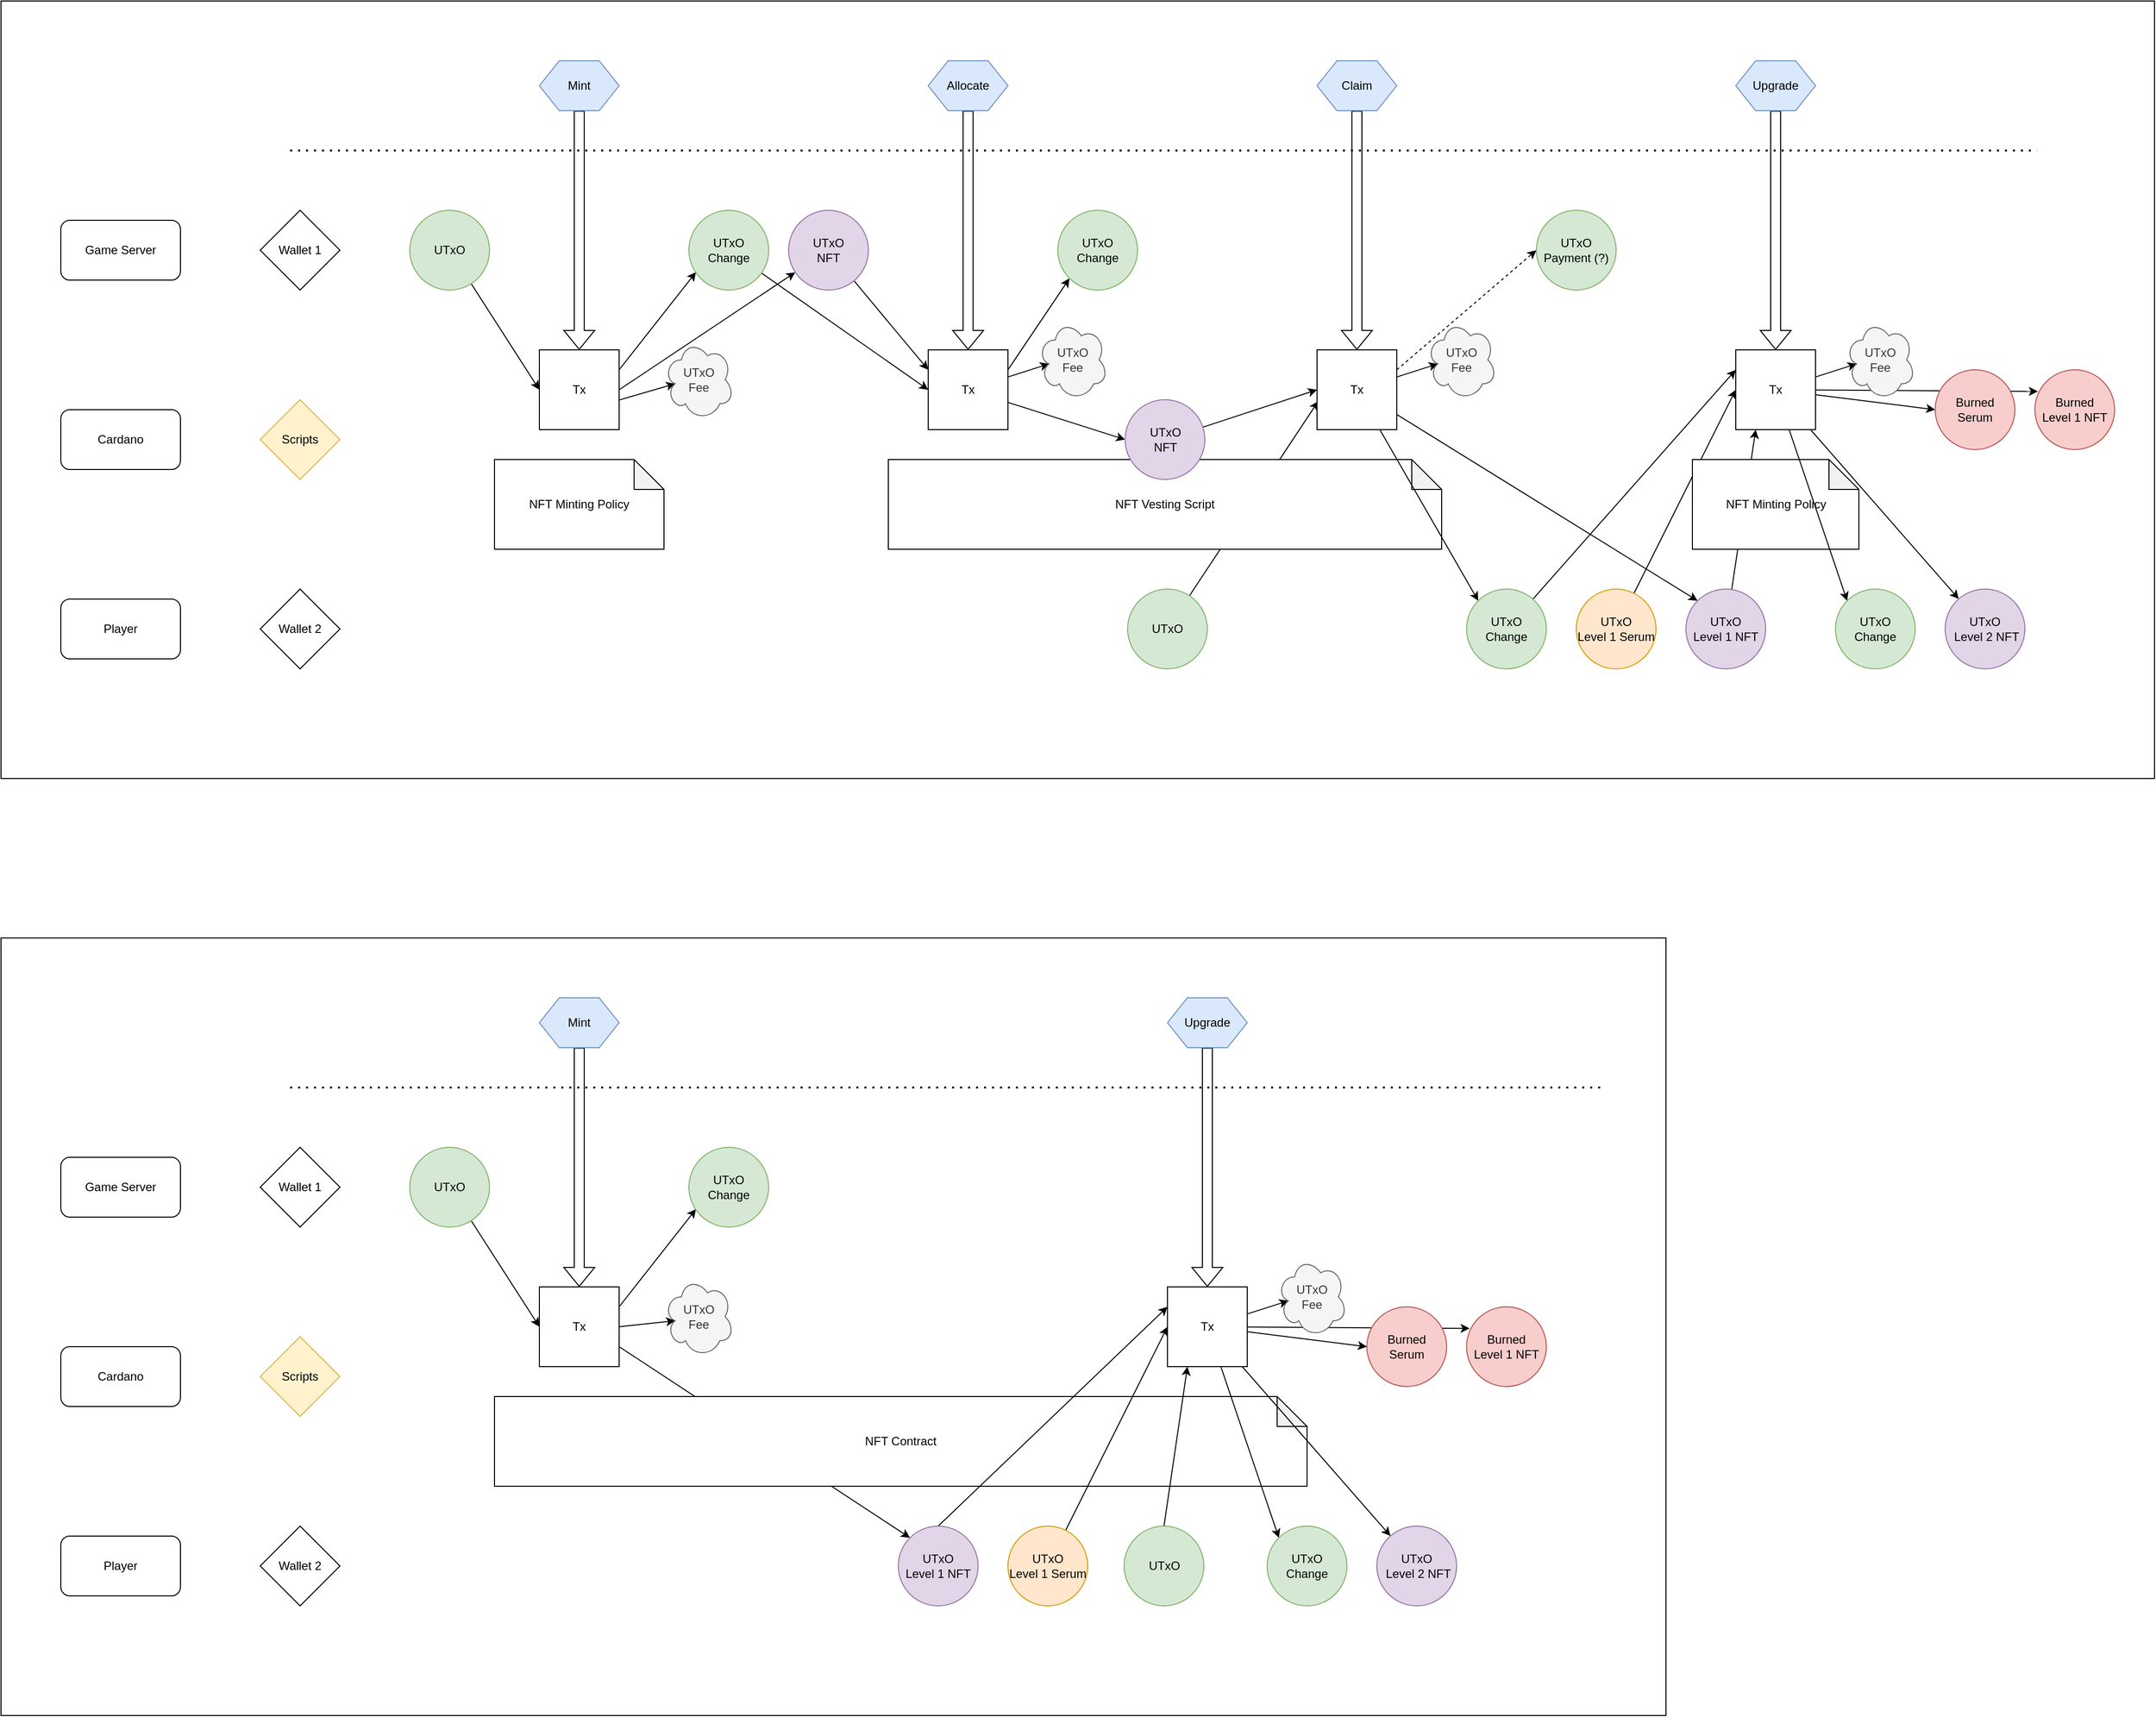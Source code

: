 <mxfile version="20.4.0" type="github">
  <diagram id="_18Xu5Pd03aXYA_1ivHa" name="EUTxOs">
    <mxGraphModel dx="2490" dy="2086" grid="1" gridSize="10" guides="1" tooltips="1" connect="1" arrows="1" fold="1" page="1" pageScale="1" pageWidth="850" pageHeight="1100" math="0" shadow="0">
      <root>
        <mxCell id="0" />
        <mxCell id="1" parent="0" />
        <mxCell id="jla-XHHIiDj-JaYwLYAd-69" value="" style="rounded=0;whiteSpace=wrap;html=1;" parent="1" vertex="1">
          <mxGeometry x="-290" y="-840" width="2160" height="780" as="geometry" />
        </mxCell>
        <mxCell id="jla-XHHIiDj-JaYwLYAd-25" style="edgeStyle=none;rounded=0;orthogonalLoop=1;jettySize=auto;html=1;entryX=0.015;entryY=0.644;entryDx=0;entryDy=0;entryPerimeter=0;" parent="1" source="jla-XHHIiDj-JaYwLYAd-24" target="jla-XHHIiDj-JaYwLYAd-20" edge="1">
          <mxGeometry relative="1" as="geometry" />
        </mxCell>
        <mxCell id="jla-XHHIiDj-JaYwLYAd-51" style="edgeStyle=none;rounded=0;orthogonalLoop=1;jettySize=auto;html=1;entryX=0;entryY=0.5;entryDx=0;entryDy=0;" parent="1" source="jla-XHHIiDj-JaYwLYAd-50" target="jla-XHHIiDj-JaYwLYAd-46" edge="1">
          <mxGeometry relative="1" as="geometry" />
        </mxCell>
        <mxCell id="jla-XHHIiDj-JaYwLYAd-47" style="edgeStyle=none;rounded=0;orthogonalLoop=1;jettySize=auto;html=1;entryX=0.25;entryY=1;entryDx=0;entryDy=0;" parent="1" source="jla-XHHIiDj-JaYwLYAd-26" target="jla-XHHIiDj-JaYwLYAd-46" edge="1">
          <mxGeometry relative="1" as="geometry" />
        </mxCell>
        <mxCell id="jla-XHHIiDj-JaYwLYAd-48" value="NFT Minting Policy" style="shape=note;whiteSpace=wrap;html=1;backgroundOutline=1;darkOpacity=0.05;" parent="1" vertex="1">
          <mxGeometry x="1406.5" y="-380" width="167" height="90" as="geometry" />
        </mxCell>
        <mxCell id="jla-XHHIiDj-JaYwLYAd-5" style="rounded=0;orthogonalLoop=1;jettySize=auto;html=1;entryX=0;entryY=0.5;entryDx=0;entryDy=0;" parent="1" source="jla-XHHIiDj-JaYwLYAd-1" target="jla-XHHIiDj-JaYwLYAd-2" edge="1">
          <mxGeometry relative="1" as="geometry" />
        </mxCell>
        <mxCell id="jla-XHHIiDj-JaYwLYAd-1" value="UTxO" style="ellipse;whiteSpace=wrap;html=1;aspect=fixed;fillColor=#d5e8d4;strokeColor=#82b366;" parent="1" vertex="1">
          <mxGeometry x="120" y="-630" width="80" height="80" as="geometry" />
        </mxCell>
        <mxCell id="jla-XHHIiDj-JaYwLYAd-11" style="edgeStyle=none;rounded=0;orthogonalLoop=1;jettySize=auto;html=1;exitX=1;exitY=0.5;exitDx=0;exitDy=0;" parent="1" source="jla-XHHIiDj-JaYwLYAd-2" target="jla-XHHIiDj-JaYwLYAd-10" edge="1">
          <mxGeometry relative="1" as="geometry" />
        </mxCell>
        <mxCell id="jla-XHHIiDj-JaYwLYAd-13" style="edgeStyle=none;rounded=0;orthogonalLoop=1;jettySize=auto;html=1;exitX=1;exitY=0.25;exitDx=0;exitDy=0;entryX=0.088;entryY=0.775;entryDx=0;entryDy=0;entryPerimeter=0;" parent="1" source="jla-XHHIiDj-JaYwLYAd-2" target="jla-XHHIiDj-JaYwLYAd-12" edge="1">
          <mxGeometry relative="1" as="geometry" />
        </mxCell>
        <mxCell id="jla-XHHIiDj-JaYwLYAd-3" value="Wallet 2" style="rhombus;whiteSpace=wrap;html=1;" parent="1" vertex="1">
          <mxGeometry x="-30" y="-250" width="80" height="80" as="geometry" />
        </mxCell>
        <mxCell id="jla-XHHIiDj-JaYwLYAd-4" value="Wallet 1" style="rhombus;whiteSpace=wrap;html=1;" parent="1" vertex="1">
          <mxGeometry x="-30" y="-630" width="80" height="80" as="geometry" />
        </mxCell>
        <mxCell id="jla-XHHIiDj-JaYwLYAd-16" style="edgeStyle=none;rounded=0;orthogonalLoop=1;jettySize=auto;html=1;entryX=0.5;entryY=0;entryDx=0;entryDy=0;shape=flexArrow;" parent="1" source="jla-XHHIiDj-JaYwLYAd-9" target="jla-XHHIiDj-JaYwLYAd-2" edge="1">
          <mxGeometry relative="1" as="geometry" />
        </mxCell>
        <mxCell id="jla-XHHIiDj-JaYwLYAd-9" value="Mint" style="shape=hexagon;perimeter=hexagonPerimeter2;whiteSpace=wrap;html=1;fixedSize=1;fillColor=#dae8fc;strokeColor=#6c8ebf;" parent="1" vertex="1">
          <mxGeometry x="250" y="-780" width="80" height="50" as="geometry" />
        </mxCell>
        <mxCell id="jla-XHHIiDj-JaYwLYAd-33" style="edgeStyle=none;rounded=0;orthogonalLoop=1;jettySize=auto;html=1;entryX=0;entryY=0.25;entryDx=0;entryDy=0;" parent="1" source="jla-XHHIiDj-JaYwLYAd-10" target="jla-XHHIiDj-JaYwLYAd-32" edge="1">
          <mxGeometry relative="1" as="geometry" />
        </mxCell>
        <mxCell id="jla-XHHIiDj-JaYwLYAd-10" value="UTxO&lt;br&gt;NFT" style="ellipse;whiteSpace=wrap;html=1;aspect=fixed;fillColor=#e1d5e7;strokeColor=#9673a6;" parent="1" vertex="1">
          <mxGeometry x="500" y="-630" width="80" height="80" as="geometry" />
        </mxCell>
        <mxCell id="jla-XHHIiDj-JaYwLYAd-37" style="edgeStyle=none;rounded=0;orthogonalLoop=1;jettySize=auto;html=1;entryX=0;entryY=0.5;entryDx=0;entryDy=0;" parent="1" source="jla-XHHIiDj-JaYwLYAd-12" target="jla-XHHIiDj-JaYwLYAd-32" edge="1">
          <mxGeometry relative="1" as="geometry" />
        </mxCell>
        <mxCell id="jla-XHHIiDj-JaYwLYAd-12" value="UTxO&lt;br&gt;Change" style="ellipse;whiteSpace=wrap;html=1;aspect=fixed;fillColor=#d5e8d4;strokeColor=#82b366;" parent="1" vertex="1">
          <mxGeometry x="400" y="-630" width="80" height="80" as="geometry" />
        </mxCell>
        <mxCell id="jla-XHHIiDj-JaYwLYAd-14" value="NFT Minting Policy" style="shape=note;whiteSpace=wrap;html=1;backgroundOutline=1;darkOpacity=0.05;" parent="1" vertex="1">
          <mxGeometry x="205" y="-380" width="170" height="90" as="geometry" />
        </mxCell>
        <mxCell id="jla-XHHIiDj-JaYwLYAd-15" value="" style="endArrow=none;dashed=1;html=1;dashPattern=1 3;strokeWidth=2;rounded=0;" parent="1" edge="1">
          <mxGeometry width="50" height="50" relative="1" as="geometry">
            <mxPoint y="-690" as="sourcePoint" />
            <mxPoint x="1752.105" y="-690" as="targetPoint" />
          </mxGeometry>
        </mxCell>
        <mxCell id="jla-XHHIiDj-JaYwLYAd-65" style="edgeStyle=none;rounded=0;orthogonalLoop=1;jettySize=auto;html=1;entryX=0.16;entryY=0.55;entryDx=0;entryDy=0;entryPerimeter=0;exitX=0.989;exitY=0.632;exitDx=0;exitDy=0;exitPerimeter=0;" parent="1" source="jla-XHHIiDj-JaYwLYAd-2" target="jla-XHHIiDj-JaYwLYAd-64" edge="1">
          <mxGeometry relative="1" as="geometry" />
        </mxCell>
        <mxCell id="jla-XHHIiDj-JaYwLYAd-2" value="Tx" style="whiteSpace=wrap;html=1;aspect=fixed;" parent="1" vertex="1">
          <mxGeometry x="250" y="-490" width="80" height="80" as="geometry" />
        </mxCell>
        <mxCell id="jla-XHHIiDj-JaYwLYAd-21" style="edgeStyle=none;shape=flexArrow;rounded=0;orthogonalLoop=1;jettySize=auto;html=1;entryX=0.5;entryY=0;entryDx=0;entryDy=0;" parent="1" source="jla-XHHIiDj-JaYwLYAd-18" target="jla-XHHIiDj-JaYwLYAd-20" edge="1">
          <mxGeometry relative="1" as="geometry" />
        </mxCell>
        <mxCell id="jla-XHHIiDj-JaYwLYAd-18" value="Claim" style="shape=hexagon;perimeter=hexagonPerimeter2;whiteSpace=wrap;html=1;fixedSize=1;fillColor=#dae8fc;strokeColor=#6c8ebf;" parent="1" vertex="1">
          <mxGeometry x="1030" y="-780" width="80" height="50" as="geometry" />
        </mxCell>
        <mxCell id="jla-XHHIiDj-JaYwLYAd-19" value="Scripts" style="rhombus;whiteSpace=wrap;html=1;fillColor=#fff2cc;strokeColor=#d6b656;" parent="1" vertex="1">
          <mxGeometry x="-30" y="-440" width="80" height="80" as="geometry" />
        </mxCell>
        <mxCell id="jla-XHHIiDj-JaYwLYAd-23" value="NFT Vesting Script" style="shape=note;whiteSpace=wrap;html=1;backgroundOutline=1;darkOpacity=0.05;" parent="1" vertex="1">
          <mxGeometry x="600" y="-380" width="555" height="90" as="geometry" />
        </mxCell>
        <mxCell id="jla-XHHIiDj-JaYwLYAd-27" style="edgeStyle=none;rounded=0;orthogonalLoop=1;jettySize=auto;html=1;entryX=0;entryY=0;entryDx=0;entryDy=0;" parent="1" source="jla-XHHIiDj-JaYwLYAd-20" target="jla-XHHIiDj-JaYwLYAd-26" edge="1">
          <mxGeometry relative="1" as="geometry" />
        </mxCell>
        <mxCell id="jla-XHHIiDj-JaYwLYAd-29" style="edgeStyle=none;rounded=0;orthogonalLoop=1;jettySize=auto;html=1;exitX=1;exitY=0.25;exitDx=0;exitDy=0;entryX=0;entryY=0.5;entryDx=0;entryDy=0;dashed=1;" parent="1" source="jla-XHHIiDj-JaYwLYAd-20" target="jla-XHHIiDj-JaYwLYAd-28" edge="1">
          <mxGeometry relative="1" as="geometry" />
        </mxCell>
        <mxCell id="jla-XHHIiDj-JaYwLYAd-43" style="edgeStyle=none;rounded=0;orthogonalLoop=1;jettySize=auto;html=1;entryX=0;entryY=0;entryDx=0;entryDy=0;" parent="1" source="jla-XHHIiDj-JaYwLYAd-20" target="jla-XHHIiDj-JaYwLYAd-42" edge="1">
          <mxGeometry relative="1" as="geometry" />
        </mxCell>
        <mxCell id="jla-XHHIiDj-JaYwLYAd-61" style="edgeStyle=none;rounded=0;orthogonalLoop=1;jettySize=auto;html=1;entryX=0.16;entryY=0.55;entryDx=0;entryDy=0;entryPerimeter=0;" parent="1" source="jla-XHHIiDj-JaYwLYAd-20" target="jla-XHHIiDj-JaYwLYAd-60" edge="1">
          <mxGeometry relative="1" as="geometry" />
        </mxCell>
        <mxCell id="jla-XHHIiDj-JaYwLYAd-20" value="Tx" style="whiteSpace=wrap;html=1;aspect=fixed;" parent="1" vertex="1">
          <mxGeometry x="1030" y="-490" width="80" height="80" as="geometry" />
        </mxCell>
        <mxCell id="jla-XHHIiDj-JaYwLYAd-24" value="UTxO" style="ellipse;whiteSpace=wrap;html=1;aspect=fixed;fillColor=#d5e8d4;strokeColor=#82b366;" parent="1" vertex="1">
          <mxGeometry x="840" y="-250" width="80" height="80" as="geometry" />
        </mxCell>
        <mxCell id="jla-XHHIiDj-JaYwLYAd-26" value="UTxO&lt;br&gt;Level 1 NFT" style="ellipse;whiteSpace=wrap;html=1;aspect=fixed;fillColor=#e1d5e7;strokeColor=#9673a6;" parent="1" vertex="1">
          <mxGeometry x="1400" y="-250" width="80" height="80" as="geometry" />
        </mxCell>
        <mxCell id="jla-XHHIiDj-JaYwLYAd-28" value="UTxO&lt;br&gt;Payment (?)" style="ellipse;whiteSpace=wrap;html=1;aspect=fixed;fillColor=#d5e8d4;strokeColor=#82b366;" parent="1" vertex="1">
          <mxGeometry x="1250" y="-630" width="80" height="80" as="geometry" />
        </mxCell>
        <mxCell id="jla-XHHIiDj-JaYwLYAd-34" style="edgeStyle=none;rounded=0;orthogonalLoop=1;jettySize=auto;html=1;entryX=0.5;entryY=0;entryDx=0;entryDy=0;shape=flexArrow;" parent="1" source="jla-XHHIiDj-JaYwLYAd-30" target="jla-XHHIiDj-JaYwLYAd-32" edge="1">
          <mxGeometry relative="1" as="geometry" />
        </mxCell>
        <mxCell id="jla-XHHIiDj-JaYwLYAd-30" value="Allocate" style="shape=hexagon;perimeter=hexagonPerimeter2;whiteSpace=wrap;html=1;fixedSize=1;fillColor=#dae8fc;strokeColor=#6c8ebf;" parent="1" vertex="1">
          <mxGeometry x="640" y="-780" width="80" height="50" as="geometry" />
        </mxCell>
        <mxCell id="jla-XHHIiDj-JaYwLYAd-36" style="edgeStyle=none;rounded=0;orthogonalLoop=1;jettySize=auto;html=1;exitX=1;exitY=0.25;exitDx=0;exitDy=0;entryX=0;entryY=1;entryDx=0;entryDy=0;" parent="1" source="jla-XHHIiDj-JaYwLYAd-32" target="jla-XHHIiDj-JaYwLYAd-35" edge="1">
          <mxGeometry relative="1" as="geometry" />
        </mxCell>
        <mxCell id="jla-XHHIiDj-JaYwLYAd-40" style="edgeStyle=none;rounded=0;orthogonalLoop=1;jettySize=auto;html=1;entryX=0;entryY=0.5;entryDx=0;entryDy=0;" parent="1" source="jla-XHHIiDj-JaYwLYAd-32" target="jla-XHHIiDj-JaYwLYAd-38" edge="1">
          <mxGeometry relative="1" as="geometry" />
        </mxCell>
        <mxCell id="jla-XHHIiDj-JaYwLYAd-63" style="edgeStyle=none;rounded=0;orthogonalLoop=1;jettySize=auto;html=1;entryX=0.16;entryY=0.55;entryDx=0;entryDy=0;entryPerimeter=0;" parent="1" source="jla-XHHIiDj-JaYwLYAd-32" target="jla-XHHIiDj-JaYwLYAd-62" edge="1">
          <mxGeometry relative="1" as="geometry" />
        </mxCell>
        <mxCell id="jla-XHHIiDj-JaYwLYAd-32" value="Tx" style="whiteSpace=wrap;html=1;aspect=fixed;" parent="1" vertex="1">
          <mxGeometry x="640" y="-490" width="80" height="80" as="geometry" />
        </mxCell>
        <mxCell id="jla-XHHIiDj-JaYwLYAd-35" value="UTxO&lt;br&gt;Change" style="ellipse;whiteSpace=wrap;html=1;aspect=fixed;fillColor=#d5e8d4;strokeColor=#82b366;" parent="1" vertex="1">
          <mxGeometry x="770" y="-630" width="80" height="80" as="geometry" />
        </mxCell>
        <mxCell id="jla-XHHIiDj-JaYwLYAd-41" style="edgeStyle=none;rounded=0;orthogonalLoop=1;jettySize=auto;html=1;entryX=0;entryY=0.5;entryDx=0;entryDy=0;" parent="1" source="jla-XHHIiDj-JaYwLYAd-38" target="jla-XHHIiDj-JaYwLYAd-20" edge="1">
          <mxGeometry relative="1" as="geometry" />
        </mxCell>
        <mxCell id="jla-XHHIiDj-JaYwLYAd-38" value="UTxO&lt;br&gt;NFT" style="ellipse;whiteSpace=wrap;html=1;aspect=fixed;fillColor=#e1d5e7;strokeColor=#9673a6;" parent="1" vertex="1">
          <mxGeometry x="837.5" y="-440" width="80" height="80" as="geometry" />
        </mxCell>
        <mxCell id="jla-XHHIiDj-JaYwLYAd-52" style="edgeStyle=none;rounded=0;orthogonalLoop=1;jettySize=auto;html=1;entryX=0;entryY=0.25;entryDx=0;entryDy=0;" parent="1" source="jla-XHHIiDj-JaYwLYAd-42" target="jla-XHHIiDj-JaYwLYAd-46" edge="1">
          <mxGeometry relative="1" as="geometry" />
        </mxCell>
        <mxCell id="jla-XHHIiDj-JaYwLYAd-42" value="UTxO&lt;br&gt;Change" style="ellipse;whiteSpace=wrap;html=1;aspect=fixed;fillColor=#d5e8d4;strokeColor=#82b366;" parent="1" vertex="1">
          <mxGeometry x="1180" y="-250" width="80" height="80" as="geometry" />
        </mxCell>
        <mxCell id="jla-XHHIiDj-JaYwLYAd-44" style="edgeStyle=none;shape=flexArrow;rounded=0;orthogonalLoop=1;jettySize=auto;html=1;entryX=0.5;entryY=0;entryDx=0;entryDy=0;" parent="1" source="jla-XHHIiDj-JaYwLYAd-45" target="jla-XHHIiDj-JaYwLYAd-46" edge="1">
          <mxGeometry relative="1" as="geometry" />
        </mxCell>
        <mxCell id="jla-XHHIiDj-JaYwLYAd-45" value="Upgrade" style="shape=hexagon;perimeter=hexagonPerimeter2;whiteSpace=wrap;html=1;fixedSize=1;fillColor=#dae8fc;strokeColor=#6c8ebf;" parent="1" vertex="1">
          <mxGeometry x="1450" y="-780" width="80" height="50" as="geometry" />
        </mxCell>
        <mxCell id="jla-XHHIiDj-JaYwLYAd-55" style="edgeStyle=none;rounded=0;orthogonalLoop=1;jettySize=auto;html=1;entryX=0;entryY=0;entryDx=0;entryDy=0;" parent="1" source="jla-XHHIiDj-JaYwLYAd-46" target="jla-XHHIiDj-JaYwLYAd-54" edge="1">
          <mxGeometry relative="1" as="geometry" />
        </mxCell>
        <mxCell id="jla-XHHIiDj-JaYwLYAd-56" style="edgeStyle=none;rounded=0;orthogonalLoop=1;jettySize=auto;html=1;" parent="1" source="jla-XHHIiDj-JaYwLYAd-46" target="jla-XHHIiDj-JaYwLYAd-53" edge="1">
          <mxGeometry relative="1" as="geometry" />
        </mxCell>
        <mxCell id="jla-XHHIiDj-JaYwLYAd-58" style="edgeStyle=none;rounded=0;orthogonalLoop=1;jettySize=auto;html=1;entryX=0.16;entryY=0.55;entryDx=0;entryDy=0;entryPerimeter=0;" parent="1" source="jla-XHHIiDj-JaYwLYAd-46" target="jla-XHHIiDj-JaYwLYAd-59" edge="1">
          <mxGeometry relative="1" as="geometry">
            <mxPoint x="1620" y="-480" as="targetPoint" />
          </mxGeometry>
        </mxCell>
        <mxCell id="jla-XHHIiDj-JaYwLYAd-73" style="edgeStyle=none;rounded=0;orthogonalLoop=1;jettySize=auto;html=1;entryX=0;entryY=0.5;entryDx=0;entryDy=0;" parent="1" source="jla-XHHIiDj-JaYwLYAd-46" target="jla-XHHIiDj-JaYwLYAd-71" edge="1">
          <mxGeometry relative="1" as="geometry" />
        </mxCell>
        <mxCell id="jla-XHHIiDj-JaYwLYAd-74" style="edgeStyle=none;rounded=0;orthogonalLoop=1;jettySize=auto;html=1;entryX=0.038;entryY=0.271;entryDx=0;entryDy=0;entryPerimeter=0;" parent="1" source="jla-XHHIiDj-JaYwLYAd-46" target="jla-XHHIiDj-JaYwLYAd-72" edge="1">
          <mxGeometry relative="1" as="geometry" />
        </mxCell>
        <mxCell id="jla-XHHIiDj-JaYwLYAd-46" value="Tx" style="whiteSpace=wrap;html=1;aspect=fixed;" parent="1" vertex="1">
          <mxGeometry x="1450" y="-490" width="80" height="80" as="geometry" />
        </mxCell>
        <mxCell id="jla-XHHIiDj-JaYwLYAd-50" value="UTxO&lt;br&gt;Level 1 Serum" style="ellipse;whiteSpace=wrap;html=1;aspect=fixed;fillColor=#ffe6cc;strokeColor=#d79b00;" parent="1" vertex="1">
          <mxGeometry x="1290" y="-250" width="80" height="80" as="geometry" />
        </mxCell>
        <mxCell id="jla-XHHIiDj-JaYwLYAd-53" value="UTxO&lt;br&gt;&amp;nbsp;Level 2 NFT" style="ellipse;whiteSpace=wrap;html=1;aspect=fixed;fillColor=#e1d5e7;strokeColor=#9673a6;" parent="1" vertex="1">
          <mxGeometry x="1660" y="-250" width="80" height="80" as="geometry" />
        </mxCell>
        <mxCell id="jla-XHHIiDj-JaYwLYAd-54" value="UTxO&lt;br&gt;Change" style="ellipse;whiteSpace=wrap;html=1;aspect=fixed;fillColor=#d5e8d4;strokeColor=#82b366;" parent="1" vertex="1">
          <mxGeometry x="1550" y="-250" width="80" height="80" as="geometry" />
        </mxCell>
        <mxCell id="jla-XHHIiDj-JaYwLYAd-59" value="UTxO &lt;br&gt;Fee" style="ellipse;shape=cloud;whiteSpace=wrap;html=1;fillColor=#f5f5f5;fontColor=#333333;strokeColor=#666666;" parent="1" vertex="1">
          <mxGeometry x="1560" y="-520" width="70" height="80" as="geometry" />
        </mxCell>
        <mxCell id="jla-XHHIiDj-JaYwLYAd-60" value="UTxO &lt;br&gt;Fee" style="ellipse;shape=cloud;whiteSpace=wrap;html=1;fillColor=#f5f5f5;fontColor=#333333;strokeColor=#666666;" parent="1" vertex="1">
          <mxGeometry x="1140" y="-520" width="70" height="80" as="geometry" />
        </mxCell>
        <mxCell id="jla-XHHIiDj-JaYwLYAd-62" value="UTxO &lt;br&gt;Fee" style="ellipse;shape=cloud;whiteSpace=wrap;html=1;fillColor=#f5f5f5;fontColor=#333333;strokeColor=#666666;" parent="1" vertex="1">
          <mxGeometry x="750" y="-520" width="70" height="80" as="geometry" />
        </mxCell>
        <mxCell id="jla-XHHIiDj-JaYwLYAd-64" value="UTxO &lt;br&gt;Fee" style="ellipse;shape=cloud;whiteSpace=wrap;html=1;fillColor=#f5f5f5;fontColor=#333333;strokeColor=#666666;" parent="1" vertex="1">
          <mxGeometry x="375" y="-500" width="70" height="80" as="geometry" />
        </mxCell>
        <mxCell id="jla-XHHIiDj-JaYwLYAd-66" value="Game Server" style="rounded=1;whiteSpace=wrap;html=1;" parent="1" vertex="1">
          <mxGeometry x="-230" y="-620" width="120" height="60" as="geometry" />
        </mxCell>
        <mxCell id="jla-XHHIiDj-JaYwLYAd-67" value="Cardano" style="rounded=1;whiteSpace=wrap;html=1;" parent="1" vertex="1">
          <mxGeometry x="-230" y="-430" width="120" height="60" as="geometry" />
        </mxCell>
        <mxCell id="jla-XHHIiDj-JaYwLYAd-68" value="Player" style="rounded=1;whiteSpace=wrap;html=1;" parent="1" vertex="1">
          <mxGeometry x="-230" y="-240" width="120" height="60" as="geometry" />
        </mxCell>
        <mxCell id="jla-XHHIiDj-JaYwLYAd-71" value="Burned&lt;br&gt;Serum" style="ellipse;whiteSpace=wrap;html=1;aspect=fixed;fillColor=#f8cecc;strokeColor=#b85450;" parent="1" vertex="1">
          <mxGeometry x="1650" y="-470" width="80" height="80" as="geometry" />
        </mxCell>
        <mxCell id="jla-XHHIiDj-JaYwLYAd-72" value="Burned&lt;br&gt;Level 1 NFT" style="ellipse;whiteSpace=wrap;html=1;aspect=fixed;fillColor=#f8cecc;strokeColor=#b85450;" parent="1" vertex="1">
          <mxGeometry x="1750" y="-470" width="80" height="80" as="geometry" />
        </mxCell>
        <mxCell id="S2Ig9NhmFYQubRv06aPo-1" value="" style="rounded=0;whiteSpace=wrap;html=1;" vertex="1" parent="1">
          <mxGeometry x="-290" y="100" width="1670" height="780" as="geometry" />
        </mxCell>
        <mxCell id="S2Ig9NhmFYQubRv06aPo-3" style="rounded=0;orthogonalLoop=1;jettySize=auto;html=1;entryX=0;entryY=0.5;entryDx=0;entryDy=0;" edge="1" parent="1" source="S2Ig9NhmFYQubRv06aPo-4" target="S2Ig9NhmFYQubRv06aPo-18">
          <mxGeometry relative="1" as="geometry" />
        </mxCell>
        <mxCell id="S2Ig9NhmFYQubRv06aPo-4" value="UTxO" style="ellipse;whiteSpace=wrap;html=1;aspect=fixed;fillColor=#d5e8d4;strokeColor=#82b366;" vertex="1" parent="1">
          <mxGeometry x="120" y="310" width="80" height="80" as="geometry" />
        </mxCell>
        <mxCell id="S2Ig9NhmFYQubRv06aPo-5" style="edgeStyle=none;rounded=0;orthogonalLoop=1;jettySize=auto;html=1;exitX=1;exitY=0.75;exitDx=0;exitDy=0;entryX=0;entryY=0;entryDx=0;entryDy=0;" edge="1" parent="1" source="S2Ig9NhmFYQubRv06aPo-18" target="S2Ig9NhmFYQubRv06aPo-66">
          <mxGeometry relative="1" as="geometry">
            <mxPoint x="1403.04" y="716.32" as="targetPoint" />
          </mxGeometry>
        </mxCell>
        <mxCell id="S2Ig9NhmFYQubRv06aPo-6" style="edgeStyle=none;rounded=0;orthogonalLoop=1;jettySize=auto;html=1;exitX=1;exitY=0.25;exitDx=0;exitDy=0;entryX=0.088;entryY=0.775;entryDx=0;entryDy=0;entryPerimeter=0;" edge="1" parent="1" source="S2Ig9NhmFYQubRv06aPo-18" target="S2Ig9NhmFYQubRv06aPo-14">
          <mxGeometry relative="1" as="geometry" />
        </mxCell>
        <mxCell id="S2Ig9NhmFYQubRv06aPo-7" value="Wallet 2" style="rhombus;whiteSpace=wrap;html=1;" vertex="1" parent="1">
          <mxGeometry x="-30" y="690" width="80" height="80" as="geometry" />
        </mxCell>
        <mxCell id="S2Ig9NhmFYQubRv06aPo-8" value="Wallet 1" style="rhombus;whiteSpace=wrap;html=1;" vertex="1" parent="1">
          <mxGeometry x="-30" y="310" width="80" height="80" as="geometry" />
        </mxCell>
        <mxCell id="S2Ig9NhmFYQubRv06aPo-9" style="edgeStyle=none;rounded=0;orthogonalLoop=1;jettySize=auto;html=1;entryX=0.5;entryY=0;entryDx=0;entryDy=0;shape=flexArrow;" edge="1" parent="1" source="S2Ig9NhmFYQubRv06aPo-10" target="S2Ig9NhmFYQubRv06aPo-18">
          <mxGeometry relative="1" as="geometry" />
        </mxCell>
        <mxCell id="S2Ig9NhmFYQubRv06aPo-10" value="Mint" style="shape=hexagon;perimeter=hexagonPerimeter2;whiteSpace=wrap;html=1;fixedSize=1;fillColor=#dae8fc;strokeColor=#6c8ebf;" vertex="1" parent="1">
          <mxGeometry x="250" y="160" width="80" height="50" as="geometry" />
        </mxCell>
        <mxCell id="S2Ig9NhmFYQubRv06aPo-14" value="UTxO&lt;br&gt;Change" style="ellipse;whiteSpace=wrap;html=1;aspect=fixed;fillColor=#d5e8d4;strokeColor=#82b366;" vertex="1" parent="1">
          <mxGeometry x="400" y="310" width="80" height="80" as="geometry" />
        </mxCell>
        <mxCell id="S2Ig9NhmFYQubRv06aPo-15" value="NFT Contract" style="shape=note;whiteSpace=wrap;html=1;backgroundOutline=1;darkOpacity=0.05;" vertex="1" parent="1">
          <mxGeometry x="205" y="560" width="815" height="90" as="geometry" />
        </mxCell>
        <mxCell id="S2Ig9NhmFYQubRv06aPo-16" value="" style="endArrow=none;dashed=1;html=1;dashPattern=1 3;strokeWidth=2;rounded=0;" edge="1" parent="1">
          <mxGeometry width="50" height="50" relative="1" as="geometry">
            <mxPoint y="250" as="sourcePoint" />
            <mxPoint x="1320" y="250" as="targetPoint" />
          </mxGeometry>
        </mxCell>
        <mxCell id="S2Ig9NhmFYQubRv06aPo-17" style="edgeStyle=none;rounded=0;orthogonalLoop=1;jettySize=auto;html=1;entryX=0.16;entryY=0.55;entryDx=0;entryDy=0;entryPerimeter=0;exitX=1;exitY=0.5;exitDx=0;exitDy=0;" edge="1" parent="1" source="S2Ig9NhmFYQubRv06aPo-18" target="S2Ig9NhmFYQubRv06aPo-59">
          <mxGeometry relative="1" as="geometry" />
        </mxCell>
        <mxCell id="S2Ig9NhmFYQubRv06aPo-18" value="Tx" style="whiteSpace=wrap;html=1;aspect=fixed;" vertex="1" parent="1">
          <mxGeometry x="250" y="450" width="80" height="80" as="geometry" />
        </mxCell>
        <mxCell id="S2Ig9NhmFYQubRv06aPo-21" value="Scripts" style="rhombus;whiteSpace=wrap;html=1;fillColor=#fff2cc;strokeColor=#d6b656;" vertex="1" parent="1">
          <mxGeometry x="-30" y="500" width="80" height="80" as="geometry" />
        </mxCell>
        <mxCell id="S2Ig9NhmFYQubRv06aPo-30" style="edgeStyle=none;rounded=0;orthogonalLoop=1;jettySize=auto;html=1;entryX=0.25;entryY=1;entryDx=0;entryDy=0;exitX=0.5;exitY=0;exitDx=0;exitDy=0;" edge="1" parent="1" source="S2Ig9NhmFYQubRv06aPo-67" target="S2Ig9NhmFYQubRv06aPo-51">
          <mxGeometry relative="1" as="geometry">
            <mxPoint x="875.934" y="690.443" as="sourcePoint" />
          </mxGeometry>
        </mxCell>
        <mxCell id="S2Ig9NhmFYQubRv06aPo-42" style="edgeStyle=none;rounded=0;orthogonalLoop=1;jettySize=auto;html=1;entryX=0;entryY=0.25;entryDx=0;entryDy=0;exitX=0.5;exitY=0;exitDx=0;exitDy=0;" edge="1" parent="1" source="S2Ig9NhmFYQubRv06aPo-66" target="S2Ig9NhmFYQubRv06aPo-51">
          <mxGeometry relative="1" as="geometry">
            <mxPoint x="663.04" y="692.96" as="sourcePoint" />
          </mxGeometry>
        </mxCell>
        <mxCell id="S2Ig9NhmFYQubRv06aPo-44" style="edgeStyle=none;shape=flexArrow;rounded=0;orthogonalLoop=1;jettySize=auto;html=1;entryX=0.5;entryY=0;entryDx=0;entryDy=0;" edge="1" parent="1" source="S2Ig9NhmFYQubRv06aPo-45" target="S2Ig9NhmFYQubRv06aPo-51">
          <mxGeometry relative="1" as="geometry" />
        </mxCell>
        <mxCell id="S2Ig9NhmFYQubRv06aPo-45" value="Upgrade" style="shape=hexagon;perimeter=hexagonPerimeter2;whiteSpace=wrap;html=1;fixedSize=1;fillColor=#dae8fc;strokeColor=#6c8ebf;" vertex="1" parent="1">
          <mxGeometry x="880" y="160" width="80" height="50" as="geometry" />
        </mxCell>
        <mxCell id="S2Ig9NhmFYQubRv06aPo-46" style="edgeStyle=none;rounded=0;orthogonalLoop=1;jettySize=auto;html=1;entryX=0;entryY=0;entryDx=0;entryDy=0;" edge="1" parent="1" source="S2Ig9NhmFYQubRv06aPo-51" target="S2Ig9NhmFYQubRv06aPo-55">
          <mxGeometry relative="1" as="geometry" />
        </mxCell>
        <mxCell id="S2Ig9NhmFYQubRv06aPo-47" style="edgeStyle=none;rounded=0;orthogonalLoop=1;jettySize=auto;html=1;" edge="1" parent="1" source="S2Ig9NhmFYQubRv06aPo-51" target="S2Ig9NhmFYQubRv06aPo-54">
          <mxGeometry relative="1" as="geometry" />
        </mxCell>
        <mxCell id="S2Ig9NhmFYQubRv06aPo-48" style="edgeStyle=none;rounded=0;orthogonalLoop=1;jettySize=auto;html=1;entryX=0.16;entryY=0.55;entryDx=0;entryDy=0;entryPerimeter=0;" edge="1" parent="1" source="S2Ig9NhmFYQubRv06aPo-51" target="S2Ig9NhmFYQubRv06aPo-56">
          <mxGeometry relative="1" as="geometry">
            <mxPoint x="1050" y="460" as="targetPoint" />
          </mxGeometry>
        </mxCell>
        <mxCell id="S2Ig9NhmFYQubRv06aPo-49" style="edgeStyle=none;rounded=0;orthogonalLoop=1;jettySize=auto;html=1;entryX=0;entryY=0.5;entryDx=0;entryDy=0;" edge="1" parent="1" source="S2Ig9NhmFYQubRv06aPo-51" target="S2Ig9NhmFYQubRv06aPo-63">
          <mxGeometry relative="1" as="geometry" />
        </mxCell>
        <mxCell id="S2Ig9NhmFYQubRv06aPo-50" style="edgeStyle=none;rounded=0;orthogonalLoop=1;jettySize=auto;html=1;entryX=0.038;entryY=0.271;entryDx=0;entryDy=0;entryPerimeter=0;" edge="1" parent="1" source="S2Ig9NhmFYQubRv06aPo-51" target="S2Ig9NhmFYQubRv06aPo-64">
          <mxGeometry relative="1" as="geometry" />
        </mxCell>
        <mxCell id="S2Ig9NhmFYQubRv06aPo-51" value="Tx" style="whiteSpace=wrap;html=1;aspect=fixed;" vertex="1" parent="1">
          <mxGeometry x="880" y="450" width="80" height="80" as="geometry" />
        </mxCell>
        <mxCell id="S2Ig9NhmFYQubRv06aPo-52" style="edgeStyle=none;rounded=0;orthogonalLoop=1;jettySize=auto;html=1;entryX=0;entryY=0.5;entryDx=0;entryDy=0;" edge="1" parent="1" source="S2Ig9NhmFYQubRv06aPo-53" target="S2Ig9NhmFYQubRv06aPo-51">
          <mxGeometry relative="1" as="geometry" />
        </mxCell>
        <mxCell id="S2Ig9NhmFYQubRv06aPo-53" value="UTxO&lt;br&gt;Level 1 Serum" style="ellipse;whiteSpace=wrap;html=1;aspect=fixed;fillColor=#ffe6cc;strokeColor=#d79b00;" vertex="1" parent="1">
          <mxGeometry x="720" y="690" width="80" height="80" as="geometry" />
        </mxCell>
        <mxCell id="S2Ig9NhmFYQubRv06aPo-54" value="UTxO&lt;br&gt;&amp;nbsp;Level 2 NFT" style="ellipse;whiteSpace=wrap;html=1;aspect=fixed;fillColor=#e1d5e7;strokeColor=#9673a6;" vertex="1" parent="1">
          <mxGeometry x="1090" y="690" width="80" height="80" as="geometry" />
        </mxCell>
        <mxCell id="S2Ig9NhmFYQubRv06aPo-55" value="UTxO&lt;br&gt;Change" style="ellipse;whiteSpace=wrap;html=1;aspect=fixed;fillColor=#d5e8d4;strokeColor=#82b366;" vertex="1" parent="1">
          <mxGeometry x="980" y="690" width="80" height="80" as="geometry" />
        </mxCell>
        <mxCell id="S2Ig9NhmFYQubRv06aPo-56" value="UTxO &lt;br&gt;Fee" style="ellipse;shape=cloud;whiteSpace=wrap;html=1;fillColor=#f5f5f5;fontColor=#333333;strokeColor=#666666;" vertex="1" parent="1">
          <mxGeometry x="990" y="420" width="70" height="80" as="geometry" />
        </mxCell>
        <mxCell id="S2Ig9NhmFYQubRv06aPo-59" value="UTxO &lt;br&gt;Fee" style="ellipse;shape=cloud;whiteSpace=wrap;html=1;fillColor=#f5f5f5;fontColor=#333333;strokeColor=#666666;" vertex="1" parent="1">
          <mxGeometry x="375" y="440" width="70" height="80" as="geometry" />
        </mxCell>
        <mxCell id="S2Ig9NhmFYQubRv06aPo-60" value="Game Server" style="rounded=1;whiteSpace=wrap;html=1;" vertex="1" parent="1">
          <mxGeometry x="-230" y="320" width="120" height="60" as="geometry" />
        </mxCell>
        <mxCell id="S2Ig9NhmFYQubRv06aPo-61" value="Cardano" style="rounded=1;whiteSpace=wrap;html=1;" vertex="1" parent="1">
          <mxGeometry x="-230" y="510" width="120" height="60" as="geometry" />
        </mxCell>
        <mxCell id="S2Ig9NhmFYQubRv06aPo-62" value="Player" style="rounded=1;whiteSpace=wrap;html=1;" vertex="1" parent="1">
          <mxGeometry x="-230" y="700" width="120" height="60" as="geometry" />
        </mxCell>
        <mxCell id="S2Ig9NhmFYQubRv06aPo-63" value="Burned&lt;br&gt;Serum" style="ellipse;whiteSpace=wrap;html=1;aspect=fixed;fillColor=#f8cecc;strokeColor=#b85450;" vertex="1" parent="1">
          <mxGeometry x="1080" y="470" width="80" height="80" as="geometry" />
        </mxCell>
        <mxCell id="S2Ig9NhmFYQubRv06aPo-64" value="Burned&lt;br&gt;Level 1 NFT" style="ellipse;whiteSpace=wrap;html=1;aspect=fixed;fillColor=#f8cecc;strokeColor=#b85450;" vertex="1" parent="1">
          <mxGeometry x="1180" y="470" width="80" height="80" as="geometry" />
        </mxCell>
        <mxCell id="S2Ig9NhmFYQubRv06aPo-66" value="UTxO&lt;br&gt;Level 1 NFT" style="ellipse;whiteSpace=wrap;html=1;aspect=fixed;fillColor=#e1d5e7;strokeColor=#9673a6;" vertex="1" parent="1">
          <mxGeometry x="610" y="690" width="80" height="80" as="geometry" />
        </mxCell>
        <mxCell id="S2Ig9NhmFYQubRv06aPo-67" value="UTxO" style="ellipse;whiteSpace=wrap;html=1;aspect=fixed;fillColor=#d5e8d4;strokeColor=#82b366;" vertex="1" parent="1">
          <mxGeometry x="836.5" y="690" width="80" height="80" as="geometry" />
        </mxCell>
      </root>
    </mxGraphModel>
  </diagram>
</mxfile>
